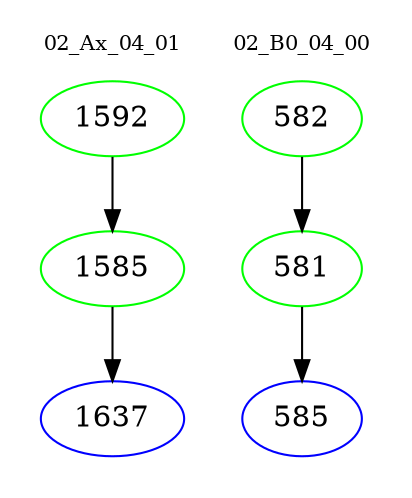 digraph{
subgraph cluster_0 {
color = white
label = "02_Ax_04_01";
fontsize=10;
T0_1592 [label="1592", color="green"]
T0_1592 -> T0_1585 [color="black"]
T0_1585 [label="1585", color="green"]
T0_1585 -> T0_1637 [color="black"]
T0_1637 [label="1637", color="blue"]
}
subgraph cluster_1 {
color = white
label = "02_B0_04_00";
fontsize=10;
T1_582 [label="582", color="green"]
T1_582 -> T1_581 [color="black"]
T1_581 [label="581", color="green"]
T1_581 -> T1_585 [color="black"]
T1_585 [label="585", color="blue"]
}
}
